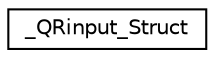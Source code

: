 digraph "类继承关系图"
{
  edge [fontname="Helvetica",fontsize="10",labelfontname="Helvetica",labelfontsize="10"];
  node [fontname="Helvetica",fontsize="10",shape=record];
  rankdir="LR";
  Node0 [label="_QRinput_Struct",height=0.2,width=0.4,color="black", fillcolor="white", style="filled",URL="$struct___q_rinput___struct.html"];
}
